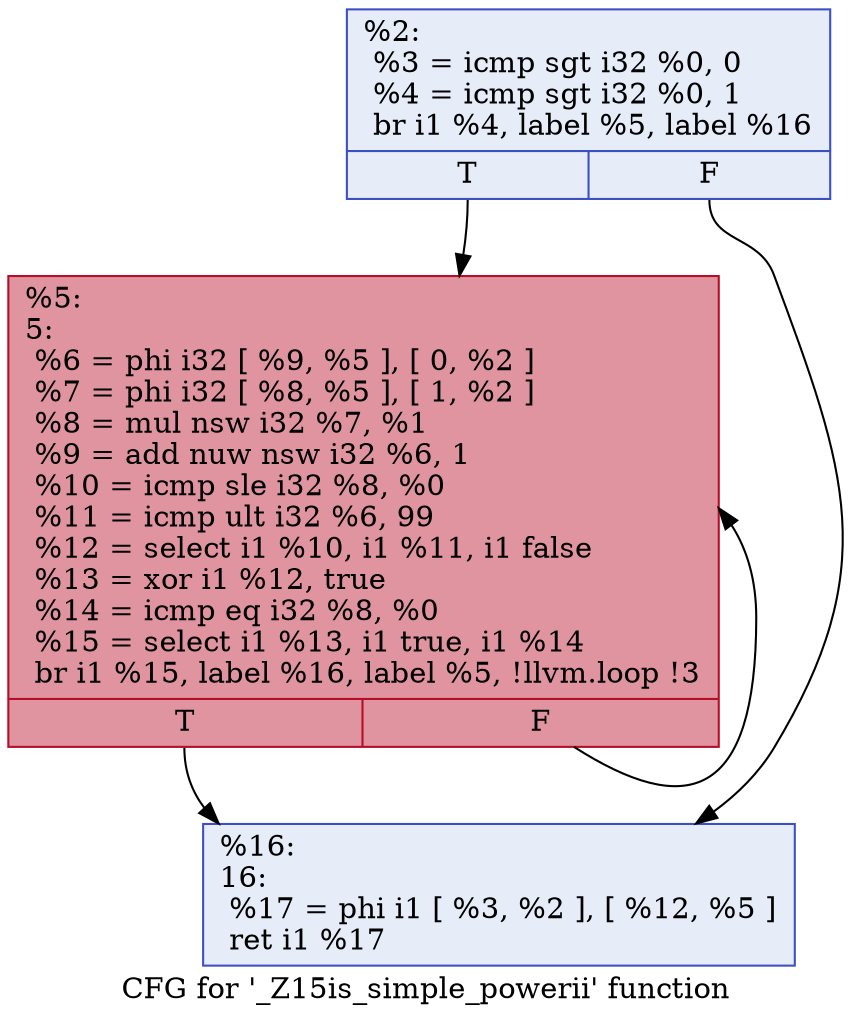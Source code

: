 digraph "CFG for '_Z15is_simple_powerii' function" {
	label="CFG for '_Z15is_simple_powerii' function";

	Node0x55dfac119480 [shape=record,color="#3d50c3ff", style=filled, fillcolor="#c7d7f070",label="{%2:\l  %3 = icmp sgt i32 %0, 0\l  %4 = icmp sgt i32 %0, 1\l  br i1 %4, label %5, label %16\l|{<s0>T|<s1>F}}"];
	Node0x55dfac119480:s0 -> Node0x55dfac119cb0;
	Node0x55dfac119480:s1 -> Node0x55dfac119d00;
	Node0x55dfac119cb0 [shape=record,color="#b70d28ff", style=filled, fillcolor="#b70d2870",label="{%5:\l5:                                                \l  %6 = phi i32 [ %9, %5 ], [ 0, %2 ]\l  %7 = phi i32 [ %8, %5 ], [ 1, %2 ]\l  %8 = mul nsw i32 %7, %1\l  %9 = add nuw nsw i32 %6, 1\l  %10 = icmp sle i32 %8, %0\l  %11 = icmp ult i32 %6, 99\l  %12 = select i1 %10, i1 %11, i1 false\l  %13 = xor i1 %12, true\l  %14 = icmp eq i32 %8, %0\l  %15 = select i1 %13, i1 true, i1 %14\l  br i1 %15, label %16, label %5, !llvm.loop !3\l|{<s0>T|<s1>F}}"];
	Node0x55dfac119cb0:s0 -> Node0x55dfac119d00;
	Node0x55dfac119cb0:s1 -> Node0x55dfac119cb0;
	Node0x55dfac119d00 [shape=record,color="#3d50c3ff", style=filled, fillcolor="#c7d7f070",label="{%16:\l16:                                               \l  %17 = phi i1 [ %3, %2 ], [ %12, %5 ]\l  ret i1 %17\l}"];
}
